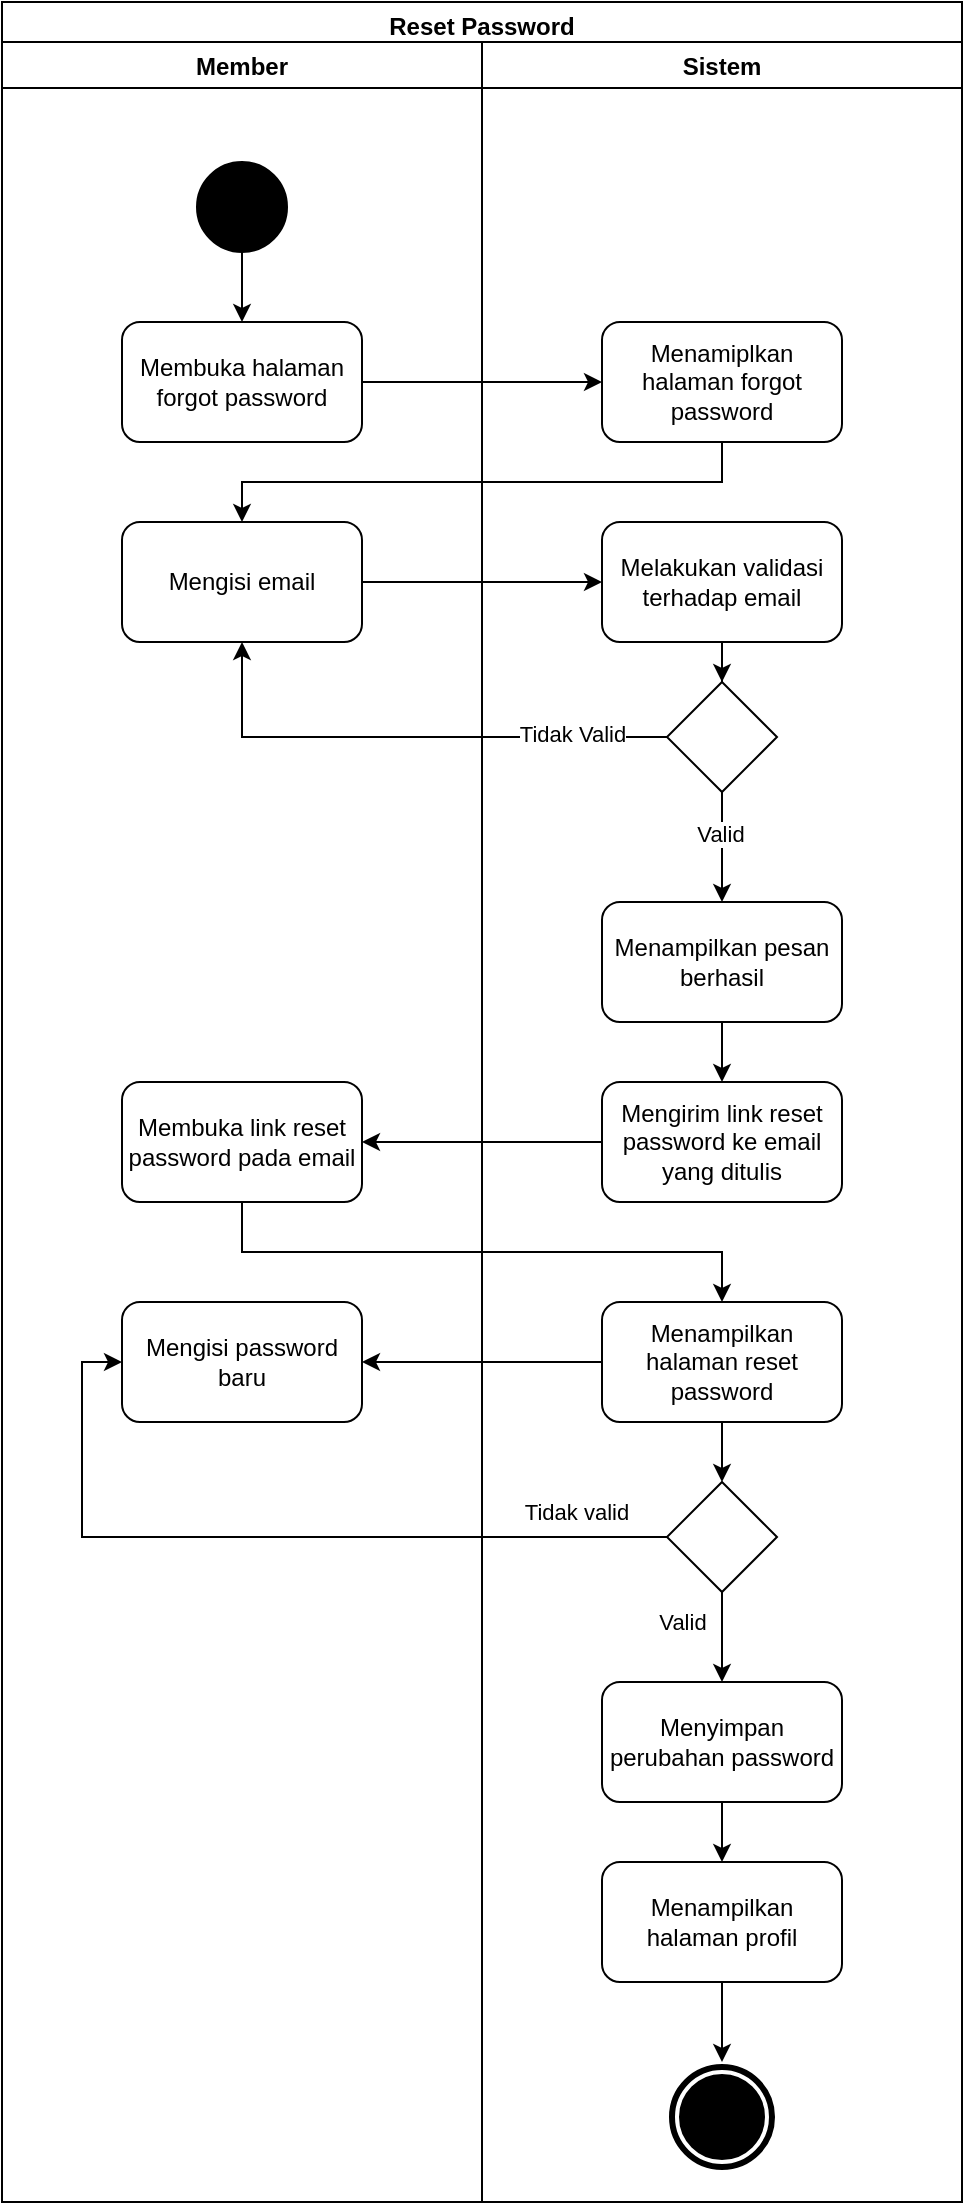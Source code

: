 <mxfile version="18.0.7" type="device"><diagram id="prtHgNgQTEPvFCAcTncT" name="Page-1"><mxGraphModel dx="1221" dy="575" grid="1" gridSize="10" guides="1" tooltips="1" connect="1" arrows="1" fold="1" page="1" pageScale="1" pageWidth="827" pageHeight="1169" math="0" shadow="0"><root><mxCell id="0"/><mxCell id="1" parent="0"/><mxCell id="xOL2CaStUpzWwHvCU3t6-1" value="Reset Password" style="swimlane;fillColor=none;" parent="1" vertex="1"><mxGeometry x="240" y="60" width="480" height="1100" as="geometry"/></mxCell><mxCell id="xOL2CaStUpzWwHvCU3t6-3" value="Member" style="swimlane;startSize=23;" parent="xOL2CaStUpzWwHvCU3t6-1" vertex="1"><mxGeometry y="20" width="240" height="1080" as="geometry"/></mxCell><mxCell id="vmJuZQhiceogOi0fgAVd-5" style="edgeStyle=orthogonalEdgeStyle;rounded=0;orthogonalLoop=1;jettySize=auto;html=1;" parent="xOL2CaStUpzWwHvCU3t6-3" source="xOL2CaStUpzWwHvCU3t6-4" target="vmJuZQhiceogOi0fgAVd-3" edge="1"><mxGeometry relative="1" as="geometry"/></mxCell><mxCell id="xOL2CaStUpzWwHvCU3t6-4" value="" style="ellipse;whiteSpace=wrap;html=1;aspect=fixed;fillColor=#000000;" parent="xOL2CaStUpzWwHvCU3t6-3" vertex="1"><mxGeometry x="97.5" y="60" width="45" height="45" as="geometry"/></mxCell><mxCell id="vmJuZQhiceogOi0fgAVd-3" value="Membuka halaman forgot password" style="rounded=1;whiteSpace=wrap;html=1;fillColor=none;" parent="xOL2CaStUpzWwHvCU3t6-3" vertex="1"><mxGeometry x="60" y="140" width="120" height="60" as="geometry"/></mxCell><mxCell id="vmJuZQhiceogOi0fgAVd-12" value="Membuka link reset password pada email" style="rounded=1;whiteSpace=wrap;html=1;fillColor=none;" parent="xOL2CaStUpzWwHvCU3t6-3" vertex="1"><mxGeometry x="60" y="520" width="120" height="60" as="geometry"/></mxCell><mxCell id="vmJuZQhiceogOi0fgAVd-16" value="Mengisi password baru" style="rounded=1;whiteSpace=wrap;html=1;fillColor=none;" parent="xOL2CaStUpzWwHvCU3t6-3" vertex="1"><mxGeometry x="60" y="630" width="120" height="60" as="geometry"/></mxCell><mxCell id="8O35Q4yE5lDGAT71DADw-32" value="Mengisi email" style="rounded=1;whiteSpace=wrap;html=1;fillColor=none;" parent="xOL2CaStUpzWwHvCU3t6-3" vertex="1"><mxGeometry x="60" y="240" width="120" height="60" as="geometry"/></mxCell><mxCell id="xOL2CaStUpzWwHvCU3t6-2" value="Sistem" style="swimlane;" parent="xOL2CaStUpzWwHvCU3t6-1" vertex="1"><mxGeometry x="240" y="20" width="240" height="1080" as="geometry"/></mxCell><mxCell id="xOL2CaStUpzWwHvCU3t6-14" style="edgeStyle=orthogonalEdgeStyle;rounded=0;orthogonalLoop=1;jettySize=auto;html=1;" parent="xOL2CaStUpzWwHvCU3t6-2" source="xOL2CaStUpzWwHvCU3t6-6" target="xOL2CaStUpzWwHvCU3t6-13" edge="1"><mxGeometry relative="1" as="geometry"/></mxCell><mxCell id="xOL2CaStUpzWwHvCU3t6-6" value="Melakukan validasi terhadap email" style="rounded=1;whiteSpace=wrap;html=1;fillColor=none;" parent="xOL2CaStUpzWwHvCU3t6-2" vertex="1"><mxGeometry x="60" y="240" width="120" height="60" as="geometry"/></mxCell><mxCell id="CHEP6N8ROzJFomDGLrhJ-2" style="edgeStyle=orthogonalEdgeStyle;rounded=0;orthogonalLoop=1;jettySize=auto;html=1;" edge="1" parent="xOL2CaStUpzWwHvCU3t6-2" source="xOL2CaStUpzWwHvCU3t6-13" target="CHEP6N8ROzJFomDGLrhJ-1"><mxGeometry relative="1" as="geometry"/></mxCell><mxCell id="CHEP6N8ROzJFomDGLrhJ-4" value="Valid" style="edgeLabel;html=1;align=center;verticalAlign=middle;resizable=0;points=[];" vertex="1" connectable="0" parent="CHEP6N8ROzJFomDGLrhJ-2"><mxGeometry x="-0.253" y="-1" relative="1" as="geometry"><mxPoint as="offset"/></mxGeometry></mxCell><mxCell id="xOL2CaStUpzWwHvCU3t6-13" value="" style="rhombus;whiteSpace=wrap;html=1;fillColor=none;" parent="xOL2CaStUpzWwHvCU3t6-2" vertex="1"><mxGeometry x="92.5" y="320" width="55" height="55" as="geometry"/></mxCell><mxCell id="xOL2CaStUpzWwHvCU3t6-16" value="Mengirim link reset password ke email yang ditulis" style="rounded=1;whiteSpace=wrap;html=1;fillColor=none;" parent="xOL2CaStUpzWwHvCU3t6-2" vertex="1"><mxGeometry x="60" y="520" width="120" height="60" as="geometry"/></mxCell><mxCell id="vmJuZQhiceogOi0fgAVd-4" value="Menamiplkan halaman forgot password" style="rounded=1;whiteSpace=wrap;html=1;fillColor=none;" parent="xOL2CaStUpzWwHvCU3t6-2" vertex="1"><mxGeometry x="60" y="140" width="120" height="60" as="geometry"/></mxCell><mxCell id="vmJuZQhiceogOi0fgAVd-26" style="edgeStyle=orthogonalEdgeStyle;rounded=0;orthogonalLoop=1;jettySize=auto;html=1;" parent="xOL2CaStUpzWwHvCU3t6-2" source="vmJuZQhiceogOi0fgAVd-14" target="vmJuZQhiceogOi0fgAVd-22" edge="1"><mxGeometry relative="1" as="geometry"/></mxCell><mxCell id="vmJuZQhiceogOi0fgAVd-14" value="Menampilkan halaman reset password" style="rounded=1;whiteSpace=wrap;html=1;fillColor=none;" parent="xOL2CaStUpzWwHvCU3t6-2" vertex="1"><mxGeometry x="60" y="630" width="120" height="60" as="geometry"/></mxCell><mxCell id="vmJuZQhiceogOi0fgAVd-22" value="" style="rhombus;whiteSpace=wrap;html=1;fillColor=none;" parent="xOL2CaStUpzWwHvCU3t6-2" vertex="1"><mxGeometry x="92.5" y="720" width="55" height="55" as="geometry"/></mxCell><mxCell id="CHEP6N8ROzJFomDGLrhJ-7" style="edgeStyle=orthogonalEdgeStyle;rounded=0;orthogonalLoop=1;jettySize=auto;html=1;" edge="1" parent="xOL2CaStUpzWwHvCU3t6-2" source="vmJuZQhiceogOi0fgAVd-23" target="CHEP6N8ROzJFomDGLrhJ-5"><mxGeometry relative="1" as="geometry"/></mxCell><mxCell id="vmJuZQhiceogOi0fgAVd-23" value="Menyimpan perubahan password" style="rounded=1;whiteSpace=wrap;html=1;fillColor=none;" parent="xOL2CaStUpzWwHvCU3t6-2" vertex="1"><mxGeometry x="60" y="820" width="120" height="60" as="geometry"/></mxCell><mxCell id="vmJuZQhiceogOi0fgAVd-21" value="Valid" style="edgeStyle=orthogonalEdgeStyle;rounded=0;orthogonalLoop=1;jettySize=auto;html=1;" parent="xOL2CaStUpzWwHvCU3t6-2" source="vmJuZQhiceogOi0fgAVd-22" target="vmJuZQhiceogOi0fgAVd-23" edge="1"><mxGeometry x="-0.333" y="-20" relative="1" as="geometry"><mxPoint as="offset"/></mxGeometry></mxCell><mxCell id="vmJuZQhiceogOi0fgAVd-24" value="Tidak valid" style="edgeLabel;html=1;align=center;verticalAlign=middle;resizable=0;points=[];" parent="xOL2CaStUpzWwHvCU3t6-2" vertex="1" connectable="0"><mxGeometry x="46.5" y="734.5" as="geometry"/></mxCell><mxCell id="CHEP6N8ROzJFomDGLrhJ-3" style="edgeStyle=orthogonalEdgeStyle;rounded=0;orthogonalLoop=1;jettySize=auto;html=1;" edge="1" parent="xOL2CaStUpzWwHvCU3t6-2" source="CHEP6N8ROzJFomDGLrhJ-1" target="xOL2CaStUpzWwHvCU3t6-16"><mxGeometry relative="1" as="geometry"/></mxCell><mxCell id="CHEP6N8ROzJFomDGLrhJ-1" value="Menampilkan pesan berhasil" style="rounded=1;whiteSpace=wrap;html=1;fillColor=none;" vertex="1" parent="xOL2CaStUpzWwHvCU3t6-2"><mxGeometry x="60" y="430" width="120" height="60" as="geometry"/></mxCell><mxCell id="CHEP6N8ROzJFomDGLrhJ-5" value="Menampilkan halaman profil" style="rounded=1;whiteSpace=wrap;html=1;fillColor=none;" vertex="1" parent="xOL2CaStUpzWwHvCU3t6-2"><mxGeometry x="60" y="910" width="120" height="60" as="geometry"/></mxCell><mxCell id="vmJuZQhiceogOi0fgAVd-6" style="edgeStyle=orthogonalEdgeStyle;rounded=0;orthogonalLoop=1;jettySize=auto;html=1;" parent="xOL2CaStUpzWwHvCU3t6-1" source="vmJuZQhiceogOi0fgAVd-3" target="vmJuZQhiceogOi0fgAVd-4" edge="1"><mxGeometry relative="1" as="geometry"/></mxCell><mxCell id="vmJuZQhiceogOi0fgAVd-13" style="edgeStyle=orthogonalEdgeStyle;rounded=0;orthogonalLoop=1;jettySize=auto;html=1;entryX=1;entryY=0.5;entryDx=0;entryDy=0;" parent="xOL2CaStUpzWwHvCU3t6-1" source="xOL2CaStUpzWwHvCU3t6-16" target="vmJuZQhiceogOi0fgAVd-12" edge="1"><mxGeometry relative="1" as="geometry"/></mxCell><mxCell id="vmJuZQhiceogOi0fgAVd-15" style="edgeStyle=orthogonalEdgeStyle;rounded=0;orthogonalLoop=1;jettySize=auto;html=1;exitX=0.5;exitY=1;exitDx=0;exitDy=0;entryX=0.5;entryY=0;entryDx=0;entryDy=0;" parent="xOL2CaStUpzWwHvCU3t6-1" source="vmJuZQhiceogOi0fgAVd-12" target="vmJuZQhiceogOi0fgAVd-14" edge="1"><mxGeometry relative="1" as="geometry"/></mxCell><mxCell id="vmJuZQhiceogOi0fgAVd-17" style="edgeStyle=orthogonalEdgeStyle;rounded=0;orthogonalLoop=1;jettySize=auto;html=1;exitX=0;exitY=0.5;exitDx=0;exitDy=0;" parent="xOL2CaStUpzWwHvCU3t6-1" source="vmJuZQhiceogOi0fgAVd-14" target="vmJuZQhiceogOi0fgAVd-16" edge="1"><mxGeometry relative="1" as="geometry"/></mxCell><mxCell id="vmJuZQhiceogOi0fgAVd-27" style="edgeStyle=orthogonalEdgeStyle;rounded=0;orthogonalLoop=1;jettySize=auto;html=1;exitX=0;exitY=0.5;exitDx=0;exitDy=0;entryX=0;entryY=0.5;entryDx=0;entryDy=0;" parent="xOL2CaStUpzWwHvCU3t6-1" source="vmJuZQhiceogOi0fgAVd-22" target="vmJuZQhiceogOi0fgAVd-16" edge="1"><mxGeometry relative="1" as="geometry"/></mxCell><mxCell id="J4xfqxHeoUKMOuX4S9kI-1" style="edgeStyle=orthogonalEdgeStyle;rounded=0;orthogonalLoop=1;jettySize=auto;html=1;" parent="xOL2CaStUpzWwHvCU3t6-1" source="vmJuZQhiceogOi0fgAVd-4" target="8O35Q4yE5lDGAT71DADw-32" edge="1"><mxGeometry relative="1" as="geometry"><Array as="points"><mxPoint x="360" y="240"/><mxPoint x="120" y="240"/></Array></mxGeometry></mxCell><mxCell id="J4xfqxHeoUKMOuX4S9kI-2" style="edgeStyle=orthogonalEdgeStyle;rounded=0;orthogonalLoop=1;jettySize=auto;html=1;" parent="xOL2CaStUpzWwHvCU3t6-1" source="8O35Q4yE5lDGAT71DADw-32" target="xOL2CaStUpzWwHvCU3t6-6" edge="1"><mxGeometry relative="1" as="geometry"/></mxCell><mxCell id="J4xfqxHeoUKMOuX4S9kI-3" style="edgeStyle=orthogonalEdgeStyle;rounded=0;orthogonalLoop=1;jettySize=auto;html=1;entryX=0.5;entryY=1;entryDx=0;entryDy=0;" parent="xOL2CaStUpzWwHvCU3t6-1" source="xOL2CaStUpzWwHvCU3t6-13" target="8O35Q4yE5lDGAT71DADw-32" edge="1"><mxGeometry relative="1" as="geometry"/></mxCell><mxCell id="J4xfqxHeoUKMOuX4S9kI-4" value="Tidak Valid" style="edgeLabel;html=1;align=center;verticalAlign=middle;resizable=0;points=[];" parent="J4xfqxHeoUKMOuX4S9kI-3" vertex="1" connectable="0"><mxGeometry x="-0.636" y="-2" relative="1" as="geometry"><mxPoint as="offset"/></mxGeometry></mxCell><mxCell id="xOL2CaStUpzWwHvCU3t6-19" value="" style="ellipse;shape=doubleEllipse;whiteSpace=wrap;html=1;aspect=fixed;fillColor=#000000;strokeColor=#FFFFFF;strokeWidth=2;" parent="1" vertex="1"><mxGeometry x="572.5" y="1090" width="55" height="55" as="geometry"/></mxCell><mxCell id="CHEP6N8ROzJFomDGLrhJ-8" style="edgeStyle=orthogonalEdgeStyle;rounded=0;orthogonalLoop=1;jettySize=auto;html=1;" edge="1" parent="1" source="CHEP6N8ROzJFomDGLrhJ-5" target="xOL2CaStUpzWwHvCU3t6-19"><mxGeometry relative="1" as="geometry"/></mxCell></root></mxGraphModel></diagram></mxfile>